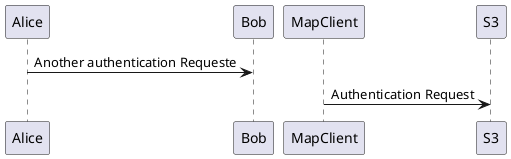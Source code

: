 @startuml


Alice -> Bob: Another authentication Requeste

MapClient -> S3: Authentication Request
@enduml